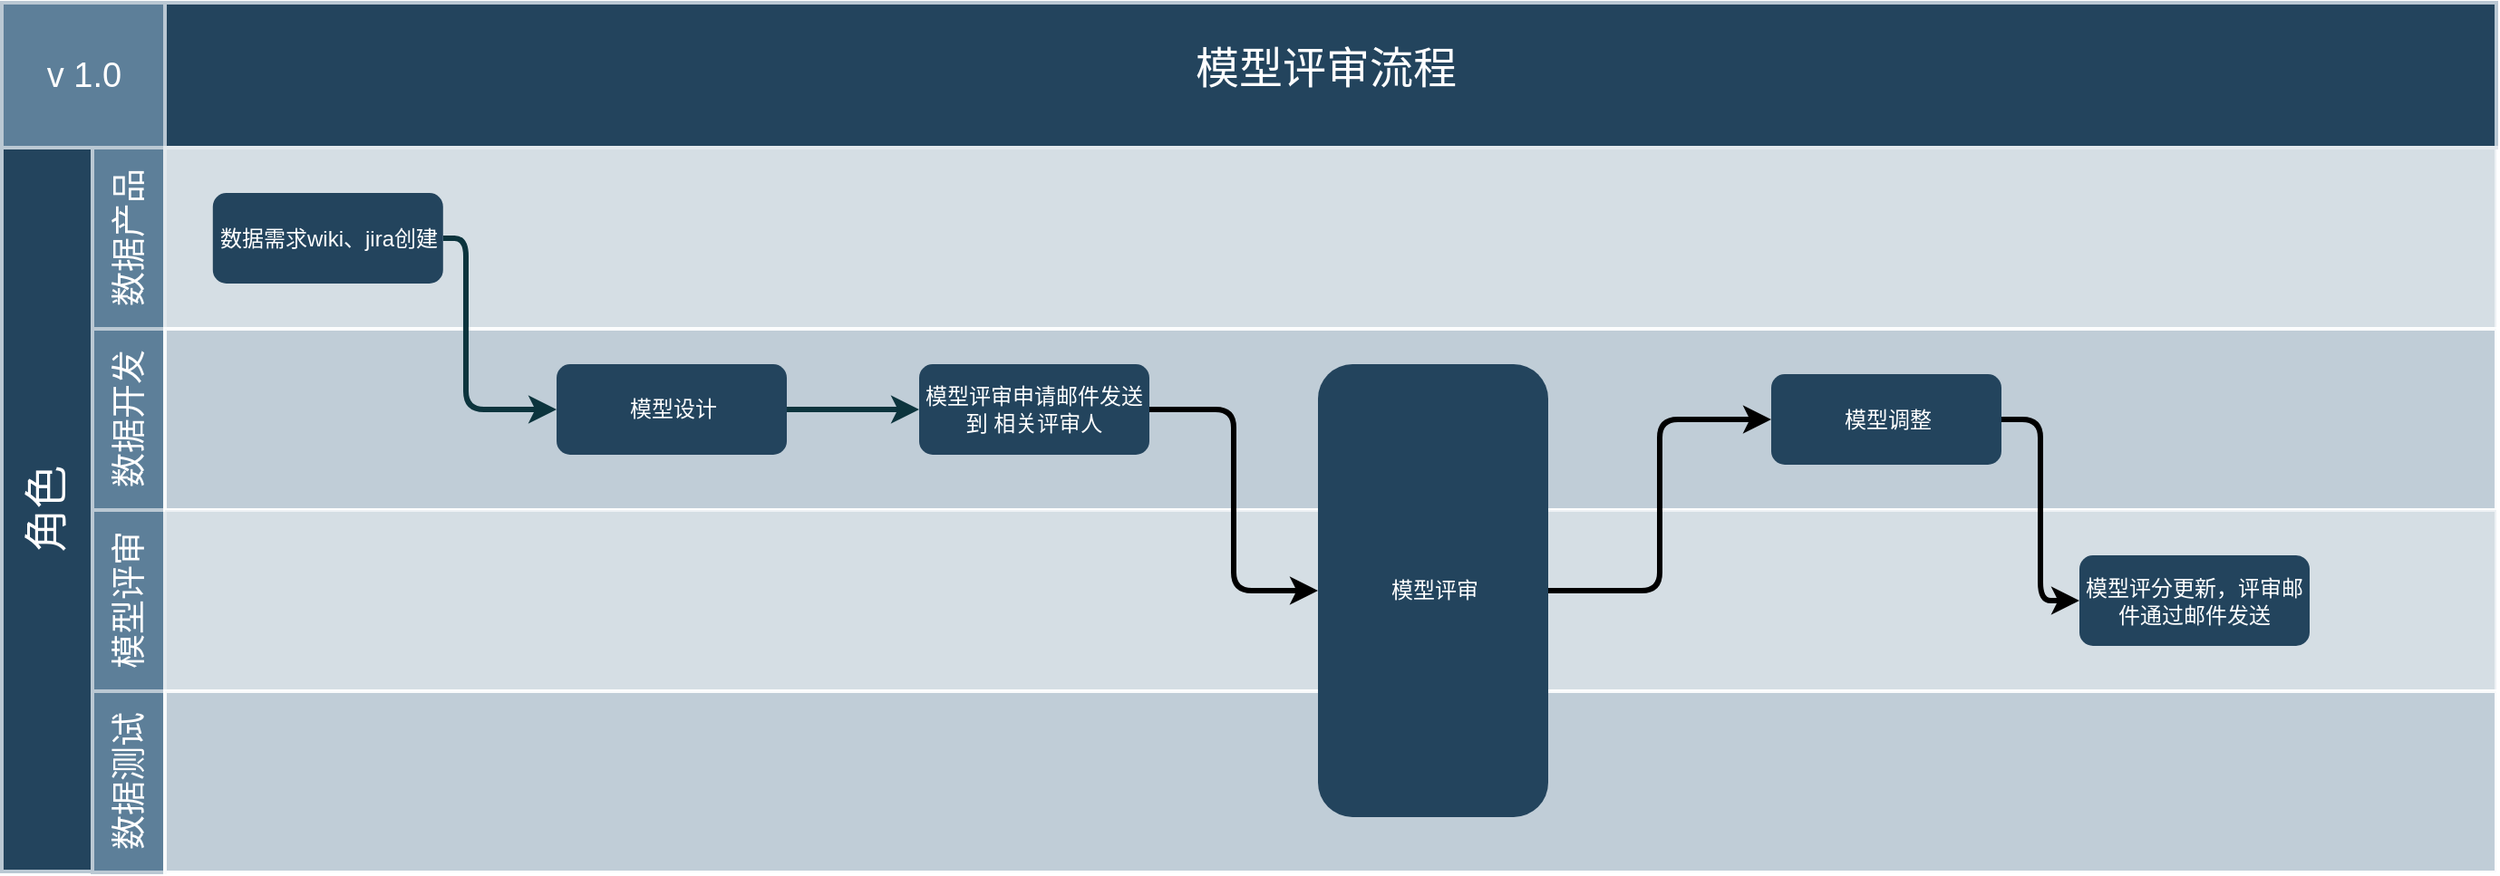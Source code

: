 <mxfile version="20.5.3" type="github"><diagram id="6a731a19-8d31-9384-78a2-239565b7b9f0" name="Page-1"><mxGraphModel dx="1422" dy="-65" grid="1" gridSize="10" guides="1" tooltips="1" connect="1" arrows="1" fold="1" page="1" pageScale="1" pageWidth="1169" pageHeight="827" background="none" math="0" shadow="0"><root><mxCell id="0"/><mxCell id="1" parent="0"/><mxCell id="56" value="模型评审流程" style="strokeColor=#BAC8D3;fillColor=#23445D;fontSize=24;strokeWidth=2;fontFamily=Helvetica;html=1;fontColor=#FFFFFF;fontStyle=0;spacingBottom=8;spacingRight=0;spacingLeft=83;" parent="1" vertex="1"><mxGeometry x="154" y="850.5" width="1376" height="80" as="geometry"/></mxCell><mxCell id="57" value="角色" style="strokeColor=#BAC8D3;fillColor=#23445D;fontSize=24;strokeWidth=2;horizontal=0;fontFamily=Helvetica;html=1;fontColor=#FFFFFF;fontStyle=0" parent="1" vertex="1"><mxGeometry x="154" y="930.5" width="50" height="399.5" as="geometry"/></mxCell><mxCell id="58" value="数据产品" style="strokeColor=#BAC8D3;fillColor=#5d7f99;fontSize=19;strokeWidth=2;horizontal=0;fontFamily=Helvetica;html=1;labelBackgroundColor=none;fontColor=#FFFFFF;" parent="1" vertex="1"><mxGeometry x="204" y="930.5" width="40" height="100" as="geometry"/></mxCell><mxCell id="59" value="v 1.0" style="strokeColor=#BAC8D3;fillColor=#5d7f99;fontSize=19;strokeWidth=2;fontFamily=Helvetica;html=1;labelBackgroundColor=none;fontColor=#FFFFFF;" parent="1" vertex="1"><mxGeometry x="154" y="850.5" width="90" height="80" as="geometry"/></mxCell><mxCell id="60" value="数据开发" style="strokeColor=#BAC8D3;fillColor=#5d7f99;fontSize=19;strokeWidth=2;horizontal=0;fontFamily=Helvetica;html=1;labelBackgroundColor=none;fontColor=#FFFFFF;" parent="1" vertex="1"><mxGeometry x="204" y="1030.5" width="40" height="100" as="geometry"/></mxCell><mxCell id="61" value="模型评审" style="strokeColor=#BAC8D3;fillColor=#5d7f99;fontSize=19;strokeWidth=2;horizontal=0;fontFamily=Helvetica;html=1;labelBackgroundColor=none;fontColor=#FFFFFF;" parent="1" vertex="1"><mxGeometry x="204" y="1130.5" width="40" height="100" as="geometry"/></mxCell><mxCell id="63" value="数据测试" style="strokeColor=#BAC8D3;fillColor=#5d7f99;fontSize=19;strokeWidth=2;horizontal=0;fontFamily=Helvetica;html=1;labelBackgroundColor=none;fontColor=#FFFFFF;" parent="1" vertex="1"><mxGeometry x="204" y="1230.5" width="40" height="100" as="geometry"/></mxCell><mxCell id="68" value="" style="strokeColor=#FFFFFF;fillColor=#BAC8D3;fontSize=18;strokeWidth=2;fontFamily=Helvetica;html=1;opacity=60;" parent="1" vertex="1"><mxGeometry x="244" y="930.5" width="1286" height="100" as="geometry"/></mxCell><mxCell id="69" value="" style="strokeColor=#FFFFFF;fillColor=#BAC8D3;fontSize=18;strokeWidth=2;fontFamily=Helvetica;html=1;opacity=90;" parent="1" vertex="1"><mxGeometry x="244" y="1030.5" width="1286" height="100" as="geometry"/></mxCell><mxCell id="70" value="" style="strokeColor=#FFFFFF;fillColor=#BAC8D3;fontSize=18;strokeWidth=2;fontFamily=Helvetica;html=1;opacity=60;" parent="1" vertex="1"><mxGeometry x="244" y="1130.5" width="1286" height="100" as="geometry"/></mxCell><mxCell id="71" value="" style="strokeColor=#FFFFFF;fillColor=#BAC8D3;fontSize=18;strokeWidth=2;fontFamily=Helvetica;html=1;opacity=90;" parent="1" vertex="1"><mxGeometry x="244" y="1230.5" width="1286" height="100" as="geometry"/></mxCell><mxCell id="89" style="edgeStyle=orthogonalEdgeStyle;rounded=1;jumpStyle=none;html=1;exitX=1;exitY=0.5;entryX=0;entryY=0.5;labelBackgroundColor=#ffffff;startArrow=none;startFill=0;endArrow=classic;jettySize=auto;orthogonalLoop=1;strokeColor=#0C343D;strokeWidth=3;fontFamily=Helvetica;fontSize=11;fontColor=#000000;" parent="1" source="90" target="92" edge="1"><mxGeometry relative="1" as="geometry"><Array as="points"><mxPoint x="410" y="981"/><mxPoint x="410" y="1075"/></Array></mxGeometry></mxCell><mxCell id="90" value="数据需求wiki、jira创建" style="rounded=1;fillColor=#23445D;strokeColor=none;strokeWidth=2;fontFamily=Helvetica;html=1;gradientColor=none;fontColor=#FFFFFF;" parent="1" vertex="1"><mxGeometry x="270.395" y="955.5" width="127" height="50" as="geometry"/></mxCell><mxCell id="uEaaI17B6d9C_tdG5OvF-145" style="edgeStyle=orthogonalEdgeStyle;rounded=1;orthogonalLoop=1;jettySize=auto;html=1;fontColor=#FFFFFF;strokeWidth=3;" parent="1" source="91" target="95" edge="1"><mxGeometry relative="1" as="geometry"/></mxCell><mxCell id="91" value="模型评审申请邮件发送到 相关评审人" style="rounded=1;fillColor=#23445D;strokeColor=none;strokeWidth=2;fontFamily=Helvetica;html=1;gradientColor=none;fontColor=#FFFFFF;whiteSpace=wrap;" parent="1" vertex="1"><mxGeometry x="660.005" y="1050" width="127" height="50" as="geometry"/></mxCell><mxCell id="92" value="模型设计" style="rounded=1;fillColor=#23445D;strokeColor=none;strokeWidth=2;fontFamily=Helvetica;html=1;gradientColor=none;fontColor=#FFFFFF;" parent="1" vertex="1"><mxGeometry x="460.004" y="1050" width="127" height="50" as="geometry"/></mxCell><mxCell id="uEaaI17B6d9C_tdG5OvF-146" style="edgeStyle=orthogonalEdgeStyle;rounded=1;orthogonalLoop=1;jettySize=auto;html=1;strokeWidth=3;fontColor=#FFFFFF;" parent="1" source="95" target="105" edge="1"><mxGeometry relative="1" as="geometry"/></mxCell><mxCell id="95" value="模型评审" style="rounded=1;fillColor=#23445D;strokeColor=none;strokeWidth=2;fontFamily=Helvetica;html=1;gradientColor=none;fontColor=#FFFFFF;" parent="1" vertex="1"><mxGeometry x="880" y="1050" width="127" height="250" as="geometry"/></mxCell><mxCell id="98" value="模型评分更新，评审邮件通过邮件发送" style="rounded=1;fillColor=#23445D;strokeColor=none;strokeWidth=2;fontFamily=Helvetica;html=1;gradientColor=none;whiteSpace=wrap;fontColor=#FFFFFF;" parent="1" vertex="1"><mxGeometry x="1300.001" y="1155.5" width="127" height="50" as="geometry"/></mxCell><mxCell id="uEaaI17B6d9C_tdG5OvF-147" style="edgeStyle=orthogonalEdgeStyle;rounded=1;orthogonalLoop=1;jettySize=auto;html=1;entryX=0;entryY=0.5;entryDx=0;entryDy=0;strokeWidth=3;fontColor=#FFFFFF;" parent="1" source="105" target="98" edge="1"><mxGeometry relative="1" as="geometry"/></mxCell><mxCell id="105" value="模型调整" style="rounded=1;fillColor=#23445D;strokeColor=none;strokeWidth=2;fontFamily=Helvetica;html=1;gradientColor=none;fontColor=#FFFFFF;" parent="1" vertex="1"><mxGeometry x="1130.001" y="1055.5" width="127" height="50" as="geometry"/></mxCell><mxCell id="114" value="" style="edgeStyle=elbowEdgeStyle;elbow=horizontal;strokeWidth=3;strokeColor=#0C343D;fontFamily=Helvetica;html=1;" parent="1" source="92" target="91" edge="1"><mxGeometry x="6.449" y="830.5" width="131.973" height="100" as="geometry"><mxPoint x="6.449" y="930.5" as="sourcePoint"/><mxPoint x="138.422" y="830.5" as="targetPoint"/></mxGeometry></mxCell></root></mxGraphModel></diagram></mxfile>